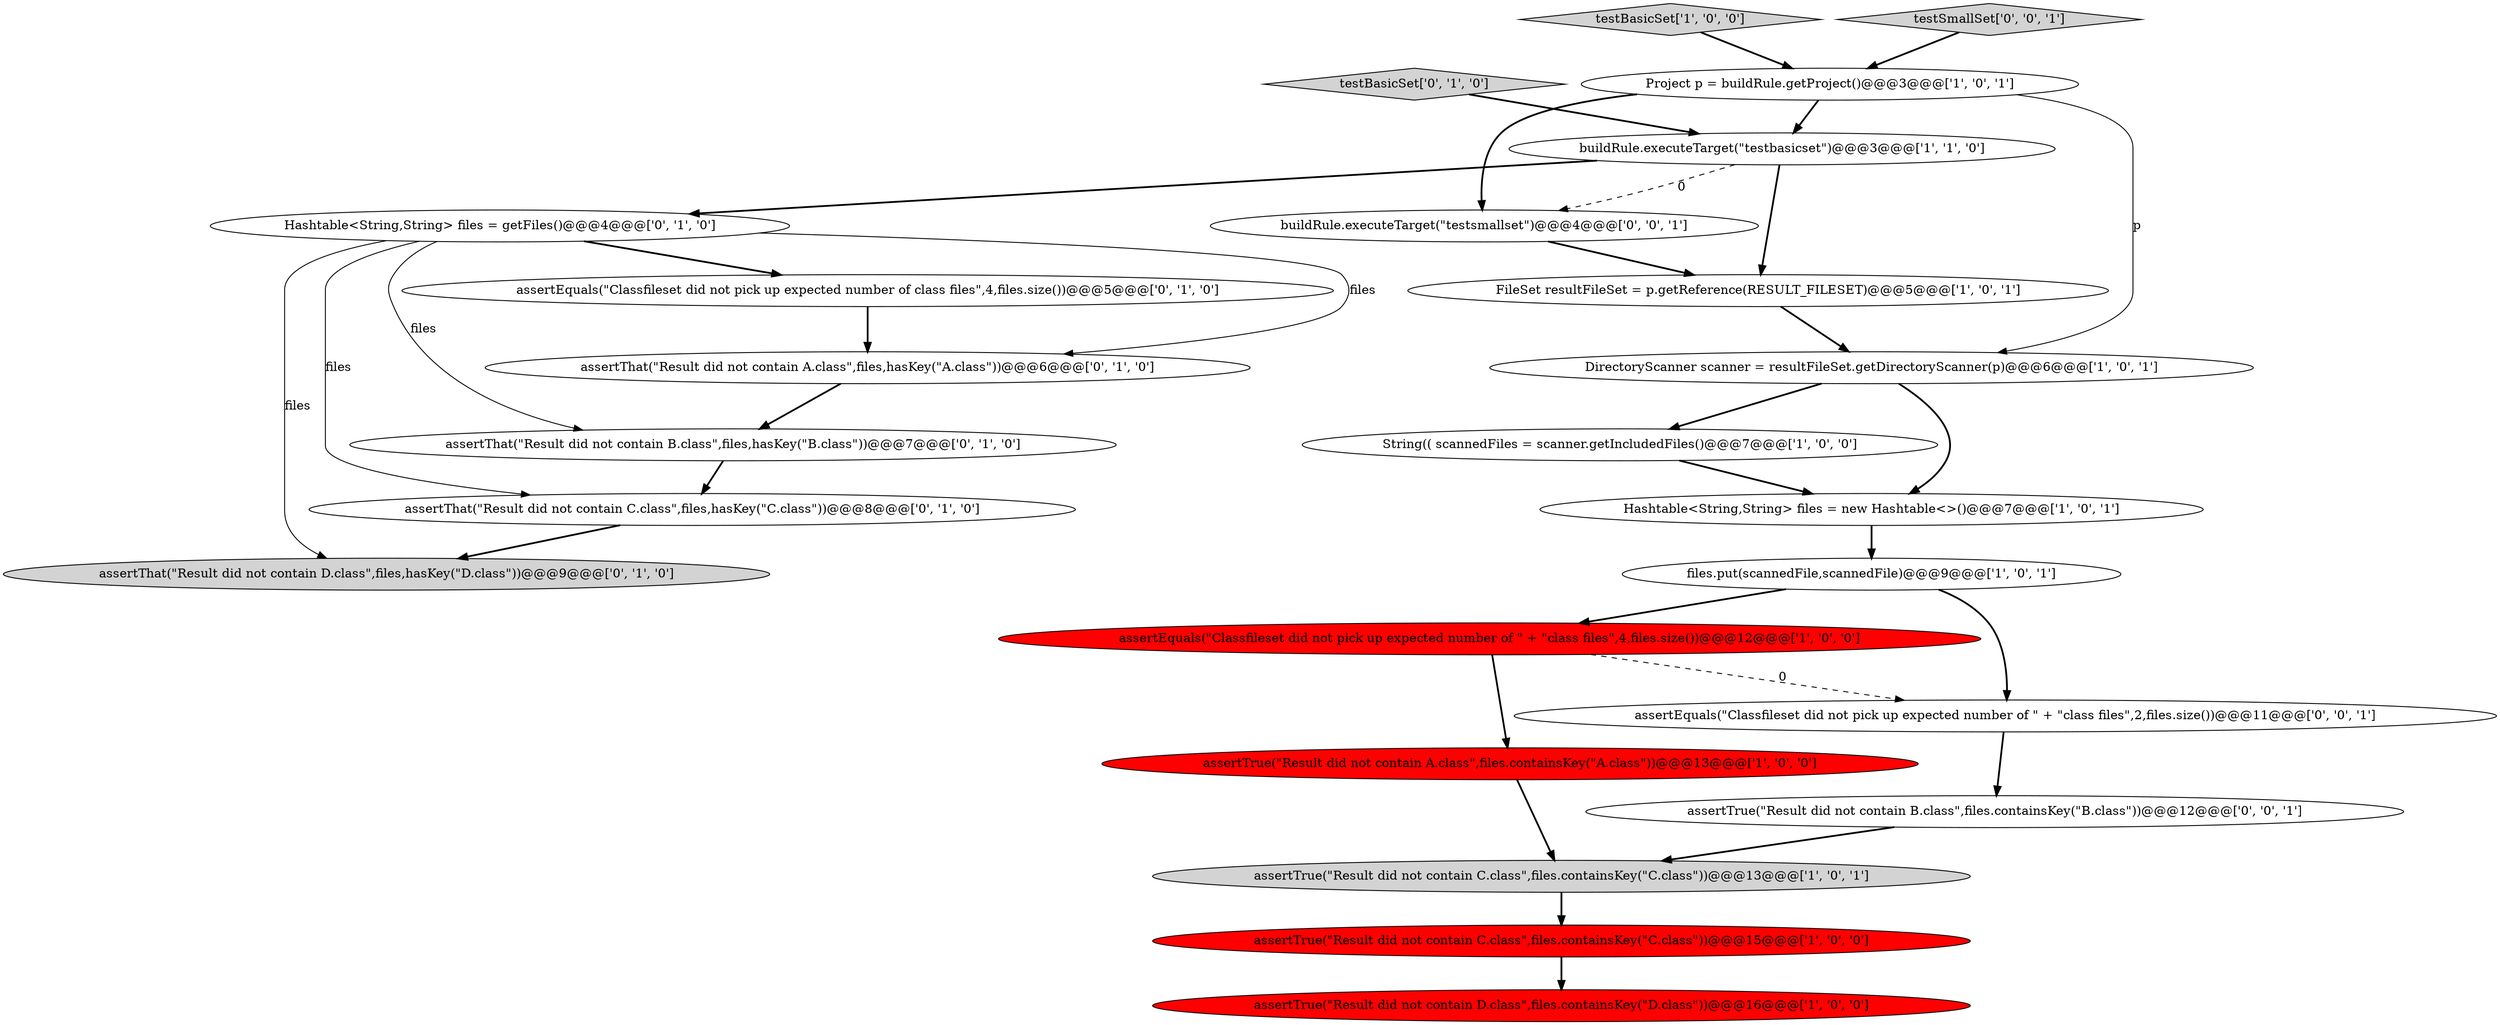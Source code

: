 digraph {
3 [style = filled, label = "files.put(scannedFile,scannedFile)@@@9@@@['1', '0', '1']", fillcolor = white, shape = ellipse image = "AAA0AAABBB1BBB"];
13 [style = filled, label = "testBasicSet['0', '1', '0']", fillcolor = lightgray, shape = diamond image = "AAA0AAABBB2BBB"];
8 [style = filled, label = "Hashtable<String,String> files = new Hashtable<>()@@@7@@@['1', '0', '1']", fillcolor = white, shape = ellipse image = "AAA0AAABBB1BBB"];
19 [style = filled, label = "assertThat(\"Result did not contain D.class\",files,hasKey(\"D.class\"))@@@9@@@['0', '1', '0']", fillcolor = lightgray, shape = ellipse image = "AAA0AAABBB2BBB"];
10 [style = filled, label = "String(( scannedFiles = scanner.getIncludedFiles()@@@7@@@['1', '0', '0']", fillcolor = white, shape = ellipse image = "AAA0AAABBB1BBB"];
7 [style = filled, label = "buildRule.executeTarget(\"testbasicset\")@@@3@@@['1', '1', '0']", fillcolor = white, shape = ellipse image = "AAA0AAABBB1BBB"];
2 [style = filled, label = "assertTrue(\"Result did not contain A.class\",files.containsKey(\"A.class\"))@@@13@@@['1', '0', '0']", fillcolor = red, shape = ellipse image = "AAA1AAABBB1BBB"];
12 [style = filled, label = "assertEquals(\"Classfileset did not pick up expected number of \" + \"class files\",4,files.size())@@@12@@@['1', '0', '0']", fillcolor = red, shape = ellipse image = "AAA1AAABBB1BBB"];
16 [style = filled, label = "Hashtable<String,String> files = getFiles()@@@4@@@['0', '1', '0']", fillcolor = white, shape = ellipse image = "AAA0AAABBB2BBB"];
5 [style = filled, label = "assertTrue(\"Result did not contain C.class\",files.containsKey(\"C.class\"))@@@15@@@['1', '0', '0']", fillcolor = red, shape = ellipse image = "AAA1AAABBB1BBB"];
22 [style = filled, label = "assertTrue(\"Result did not contain B.class\",files.containsKey(\"B.class\"))@@@12@@@['0', '0', '1']", fillcolor = white, shape = ellipse image = "AAA0AAABBB3BBB"];
1 [style = filled, label = "DirectoryScanner scanner = resultFileSet.getDirectoryScanner(p)@@@6@@@['1', '0', '1']", fillcolor = white, shape = ellipse image = "AAA0AAABBB1BBB"];
18 [style = filled, label = "assertThat(\"Result did not contain C.class\",files,hasKey(\"C.class\"))@@@8@@@['0', '1', '0']", fillcolor = white, shape = ellipse image = "AAA0AAABBB2BBB"];
20 [style = filled, label = "buildRule.executeTarget(\"testsmallset\")@@@4@@@['0', '0', '1']", fillcolor = white, shape = ellipse image = "AAA0AAABBB3BBB"];
17 [style = filled, label = "assertEquals(\"Classfileset did not pick up expected number of class files\",4,files.size())@@@5@@@['0', '1', '0']", fillcolor = white, shape = ellipse image = "AAA0AAABBB2BBB"];
6 [style = filled, label = "testBasicSet['1', '0', '0']", fillcolor = lightgray, shape = diamond image = "AAA0AAABBB1BBB"];
0 [style = filled, label = "assertTrue(\"Result did not contain C.class\",files.containsKey(\"C.class\"))@@@13@@@['1', '0', '1']", fillcolor = lightgray, shape = ellipse image = "AAA0AAABBB1BBB"];
9 [style = filled, label = "assertTrue(\"Result did not contain D.class\",files.containsKey(\"D.class\"))@@@16@@@['1', '0', '0']", fillcolor = red, shape = ellipse image = "AAA1AAABBB1BBB"];
11 [style = filled, label = "FileSet resultFileSet = p.getReference(RESULT_FILESET)@@@5@@@['1', '0', '1']", fillcolor = white, shape = ellipse image = "AAA0AAABBB1BBB"];
23 [style = filled, label = "testSmallSet['0', '0', '1']", fillcolor = lightgray, shape = diamond image = "AAA0AAABBB3BBB"];
14 [style = filled, label = "assertThat(\"Result did not contain A.class\",files,hasKey(\"A.class\"))@@@6@@@['0', '1', '0']", fillcolor = white, shape = ellipse image = "AAA0AAABBB2BBB"];
21 [style = filled, label = "assertEquals(\"Classfileset did not pick up expected number of \" + \"class files\",2,files.size())@@@11@@@['0', '0', '1']", fillcolor = white, shape = ellipse image = "AAA0AAABBB3BBB"];
15 [style = filled, label = "assertThat(\"Result did not contain B.class\",files,hasKey(\"B.class\"))@@@7@@@['0', '1', '0']", fillcolor = white, shape = ellipse image = "AAA0AAABBB2BBB"];
4 [style = filled, label = "Project p = buildRule.getProject()@@@3@@@['1', '0', '1']", fillcolor = white, shape = ellipse image = "AAA0AAABBB1BBB"];
7->11 [style = bold, label=""];
1->8 [style = bold, label=""];
5->9 [style = bold, label=""];
11->1 [style = bold, label=""];
16->18 [style = solid, label="files"];
8->3 [style = bold, label=""];
18->19 [style = bold, label=""];
23->4 [style = bold, label=""];
7->20 [style = dashed, label="0"];
16->17 [style = bold, label=""];
3->12 [style = bold, label=""];
15->18 [style = bold, label=""];
12->21 [style = dashed, label="0"];
4->7 [style = bold, label=""];
6->4 [style = bold, label=""];
12->2 [style = bold, label=""];
2->0 [style = bold, label=""];
22->0 [style = bold, label=""];
10->8 [style = bold, label=""];
17->14 [style = bold, label=""];
21->22 [style = bold, label=""];
13->7 [style = bold, label=""];
7->16 [style = bold, label=""];
4->1 [style = solid, label="p"];
4->20 [style = bold, label=""];
16->19 [style = solid, label="files"];
3->21 [style = bold, label=""];
16->14 [style = solid, label="files"];
14->15 [style = bold, label=""];
1->10 [style = bold, label=""];
16->15 [style = solid, label="files"];
0->5 [style = bold, label=""];
20->11 [style = bold, label=""];
}
